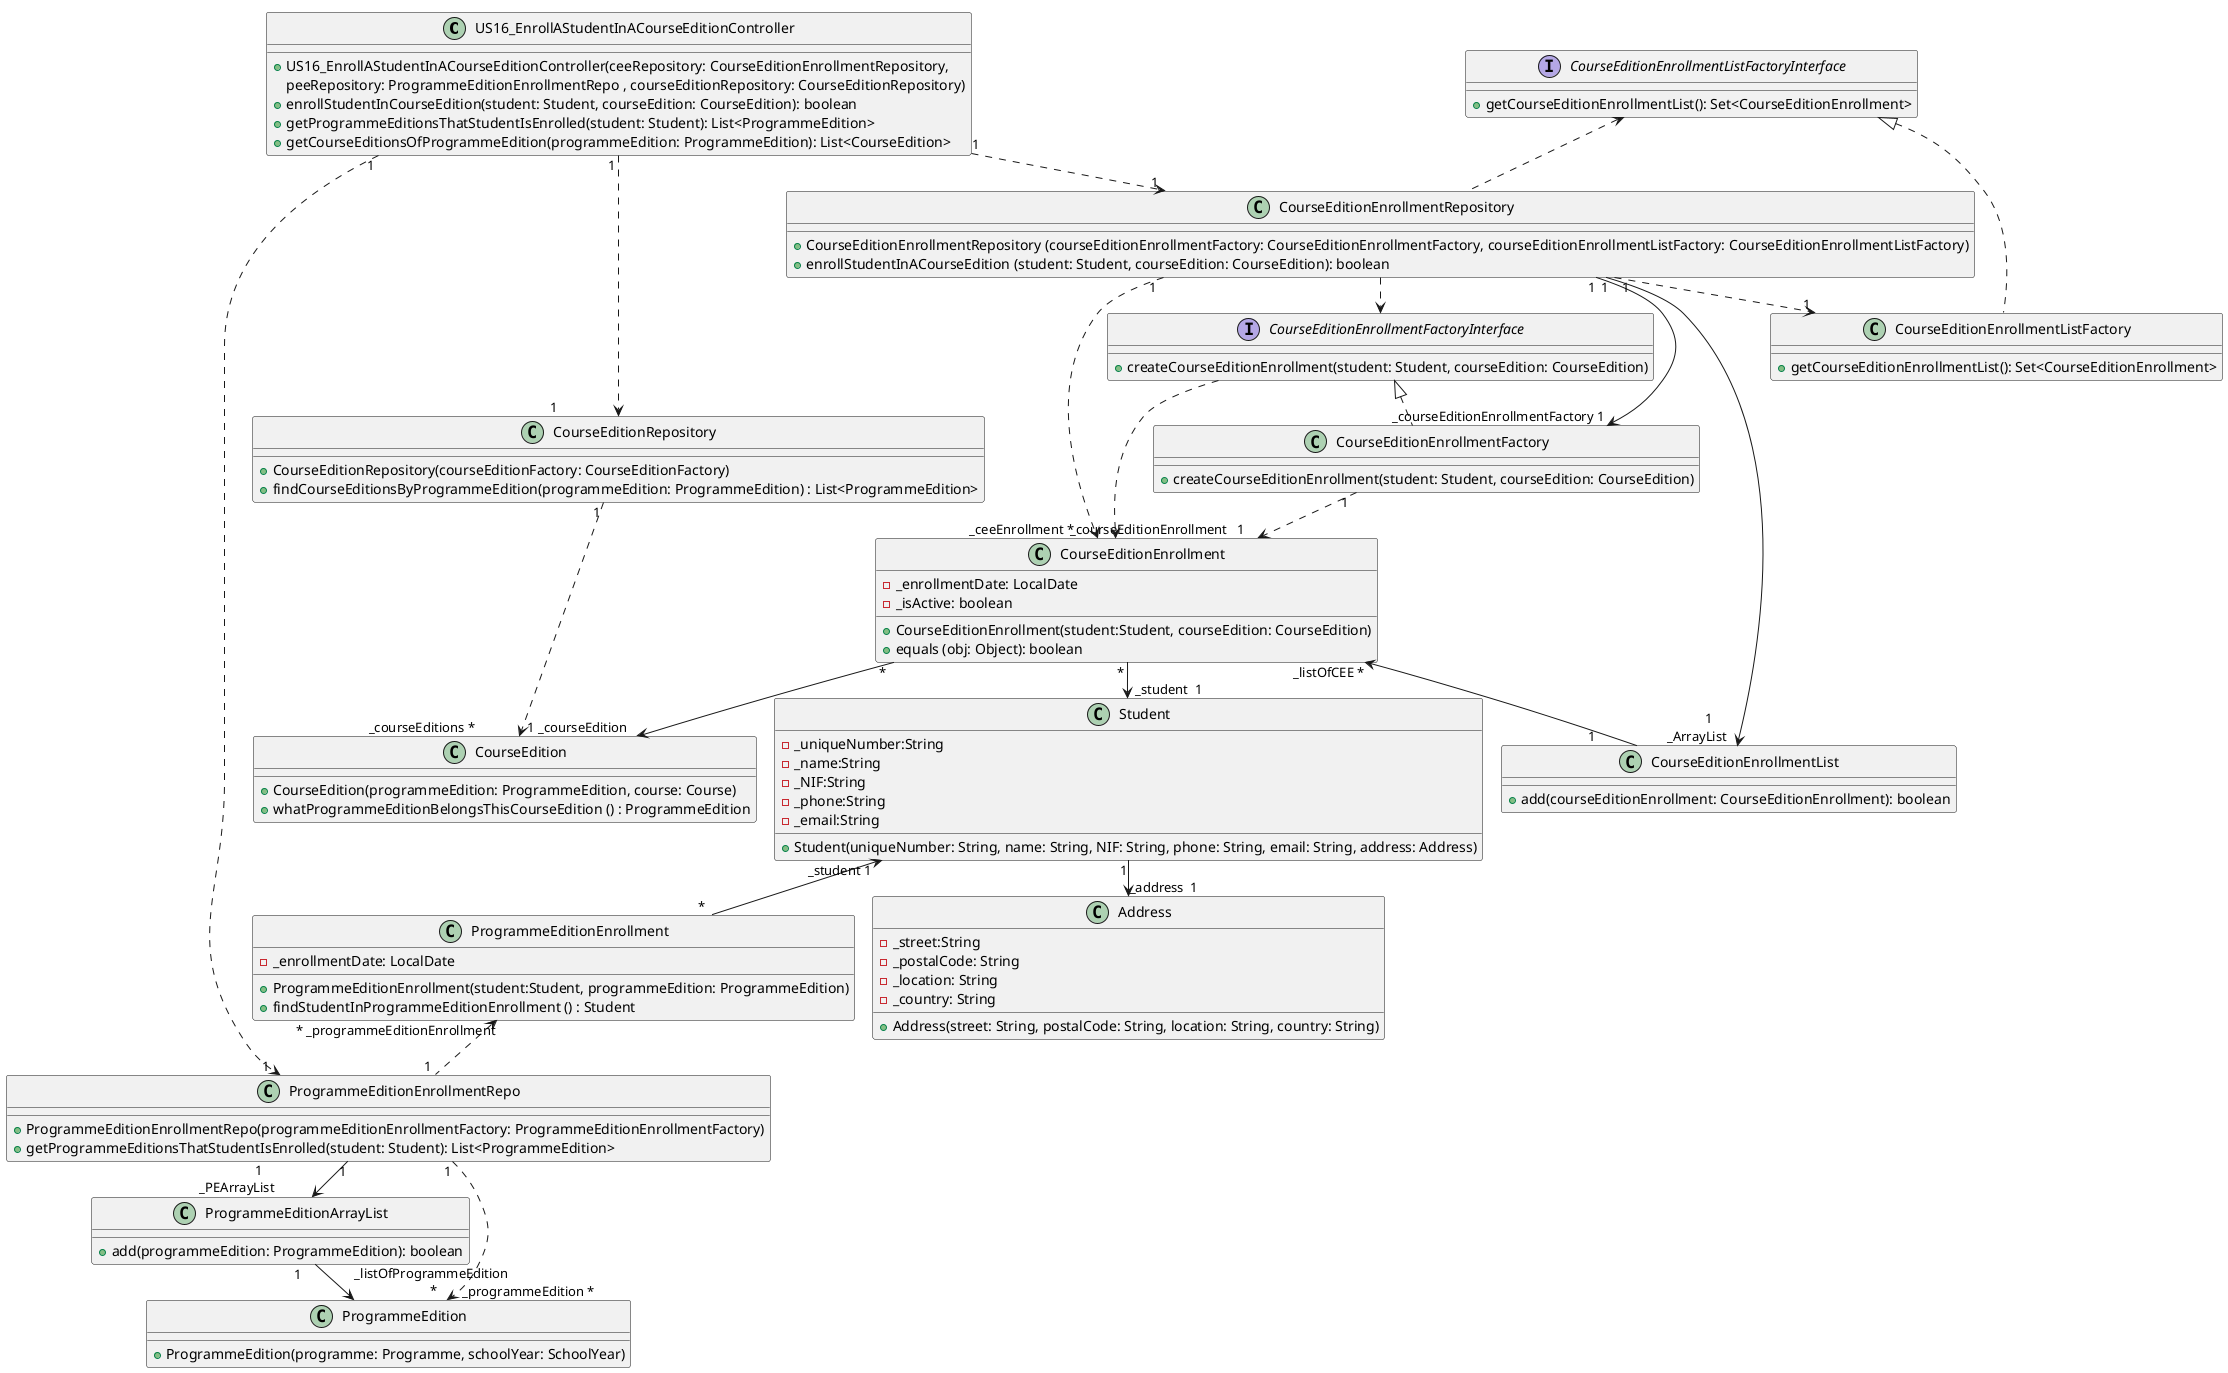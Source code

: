 @startuml
!pragma layout smetana

class US16_EnrollAStudentInACourseEditionController {
    +US16_EnrollAStudentInACourseEditionController(ceeRepository: CourseEditionEnrollmentRepository,
    peeRepository: ProgrammeEditionEnrollmentRepo , courseEditionRepository: CourseEditionRepository)
    +enrollStudentInCourseEdition(student: Student, courseEdition: CourseEdition): boolean
    +getProgrammeEditionsThatStudentIsEnrolled(student: Student): List<ProgrammeEdition>
    +getCourseEditionsOfProgrammeEdition(programmeEdition: ProgrammeEdition): List<CourseEdition>
}

class CourseEditionEnrollmentFactory{
    +createCourseEditionEnrollment(student: Student, courseEdition: CourseEdition)
}

class CourseEditionEnrollment {
    -_enrollmentDate: LocalDate
    - _isActive: boolean
    +CourseEditionEnrollment(student:Student, courseEdition: CourseEdition)
    +equals (obj: Object): boolean
}

class ProgrammeEditionArrayList{
    +add(programmeEdition: ProgrammeEdition): boolean
}

interface CourseEditionEnrollmentListFactoryInterface{
    +getCourseEditionEnrollmentList(): Set<CourseEditionEnrollment>
}

class CourseEditionEnrollmentListFactory {
    +getCourseEditionEnrollmentList(): Set<CourseEditionEnrollment>
}

interface CourseEditionEnrollmentFactoryInterface{
    +createCourseEditionEnrollment(student: Student, courseEdition: CourseEdition)
}

class CourseEditionEnrollmentRepository {
    +CourseEditionEnrollmentRepository (courseEditionEnrollmentFactory: CourseEditionEnrollmentFactory, courseEditionEnrollmentListFactory: CourseEditionEnrollmentListFactory)
    +enrollStudentInACourseEdition (student: Student, courseEdition: CourseEdition): boolean
}

class ProgrammeEditionEnrollment {
    -_enrollmentDate: LocalDate
    +ProgrammeEditionEnrollment(student:Student, programmeEdition: ProgrammeEdition)
    +findStudentInProgrammeEditionEnrollment () : Student
}

class CourseEditionEnrollmentList {
    +add(courseEditionEnrollment: CourseEditionEnrollment): boolean
}

class ProgrammeEditionEnrollmentRepo {
    +ProgrammeEditionEnrollmentRepo(programmeEditionEnrollmentFactory: ProgrammeEditionEnrollmentFactory)
    +getProgrammeEditionsThatStudentIsEnrolled(student: Student): List<ProgrammeEdition>
}

class Student {
    -_uniqueNumber:String
    -_name:String
    -_NIF:String
    -_phone:String
    -_email:String
    +Student(uniqueNumber: String, name: String, NIF: String, phone: String, email: String, address: Address)
}

class Address {
     -_street:String
     -_postalCode: String
     -_location: String
     -_country: String
     +Address(street: String, postalCode: String, location: String, country: String)
}

class CourseEdition {
    +CourseEdition(programmeEdition: ProgrammeEdition, course: Course)
    +whatProgrammeEditionBelongsThisCourseEdition () : ProgrammeEdition
}

class ProgrammeEdition {
    +ProgrammeEdition(programme: Programme, schoolYear: SchoolYear)
}

class CourseEditionRepository {
    +CourseEditionRepository(courseEditionFactory: CourseEditionFactory)
    +findCourseEditionsByProgrammeEdition(programmeEdition: ProgrammeEdition) : List<ProgrammeEdition>
}

CourseEdition "_courseEditions *             " <.u. "           1 " CourseEditionRepository
Student "  _student  1 " <-u- " * " CourseEditionEnrollment
CourseEditionEnrollment "    *  " --> " 1 _courseEdition   " CourseEdition
CourseEditionEnrollmentFactory "1  " ..> "_courseEditionEnrollment   1    "CourseEditionEnrollment
CourseEditionEnrollmentFactory "           _courseEditionEnrollmentFactory 1 " <-u- "  1" CourseEditionEnrollmentRepository
ProgrammeEditionEnrollment "      *  " -u-> "_student 1   " Student
ProgrammeEditionEnrollment " * _programmeEditionEnrollment" <.. "1 " ProgrammeEditionEnrollmentRepo
US16_EnrollAStudentInACourseEditionController "1 "..> "    1                  " CourseEditionRepository
US16_EnrollAStudentInACourseEditionController " 1 "..> "1   " ProgrammeEditionEnrollmentRepo
US16_EnrollAStudentInACourseEditionController "1 "..> "  1  " CourseEditionEnrollmentRepository
Address "_address  1 " <-u- "  1" Student
CourseEditionEnrollmentListFactory " 1 " <.u. "  1        " CourseEditionEnrollmentRepository
CourseEditionEnrollmentList "   1            " -u->  "_listOfCEE *" CourseEditionEnrollment
CourseEditionEnrollmentRepository " 1  " -u-> "     1\n _ArrayList   " CourseEditionEnrollmentList
CourseEditionEnrollmentRepository"   1  " ..> "    _ceeEnrollment *       "CourseEditionEnrollment
CourseEditionEnrollmentFactoryInterface <|.. CourseEditionEnrollmentFactory
CourseEditionEnrollmentListFactoryInterface <|.. CourseEditionEnrollmentListFactory
ProgrammeEditionEnrollmentRepo"1" --> "  1\n_PEArrayList           "ProgrammeEditionArrayList
ProgrammeEdition"_listOfProgrammeEdition\n *" <-u- "  1    "ProgrammeEditionArrayList
ProgrammeEditionEnrollmentRepo "1"..> "    _programmeEdition *"ProgrammeEdition
CourseEditionEnrollmentRepository .u.> CourseEditionEnrollmentListFactoryInterface
CourseEditionEnrollmentRepository ..> CourseEditionEnrollmentFactoryInterface
CourseEditionEnrollmentFactoryInterface ..> CourseEditionEnrollment

@enduml